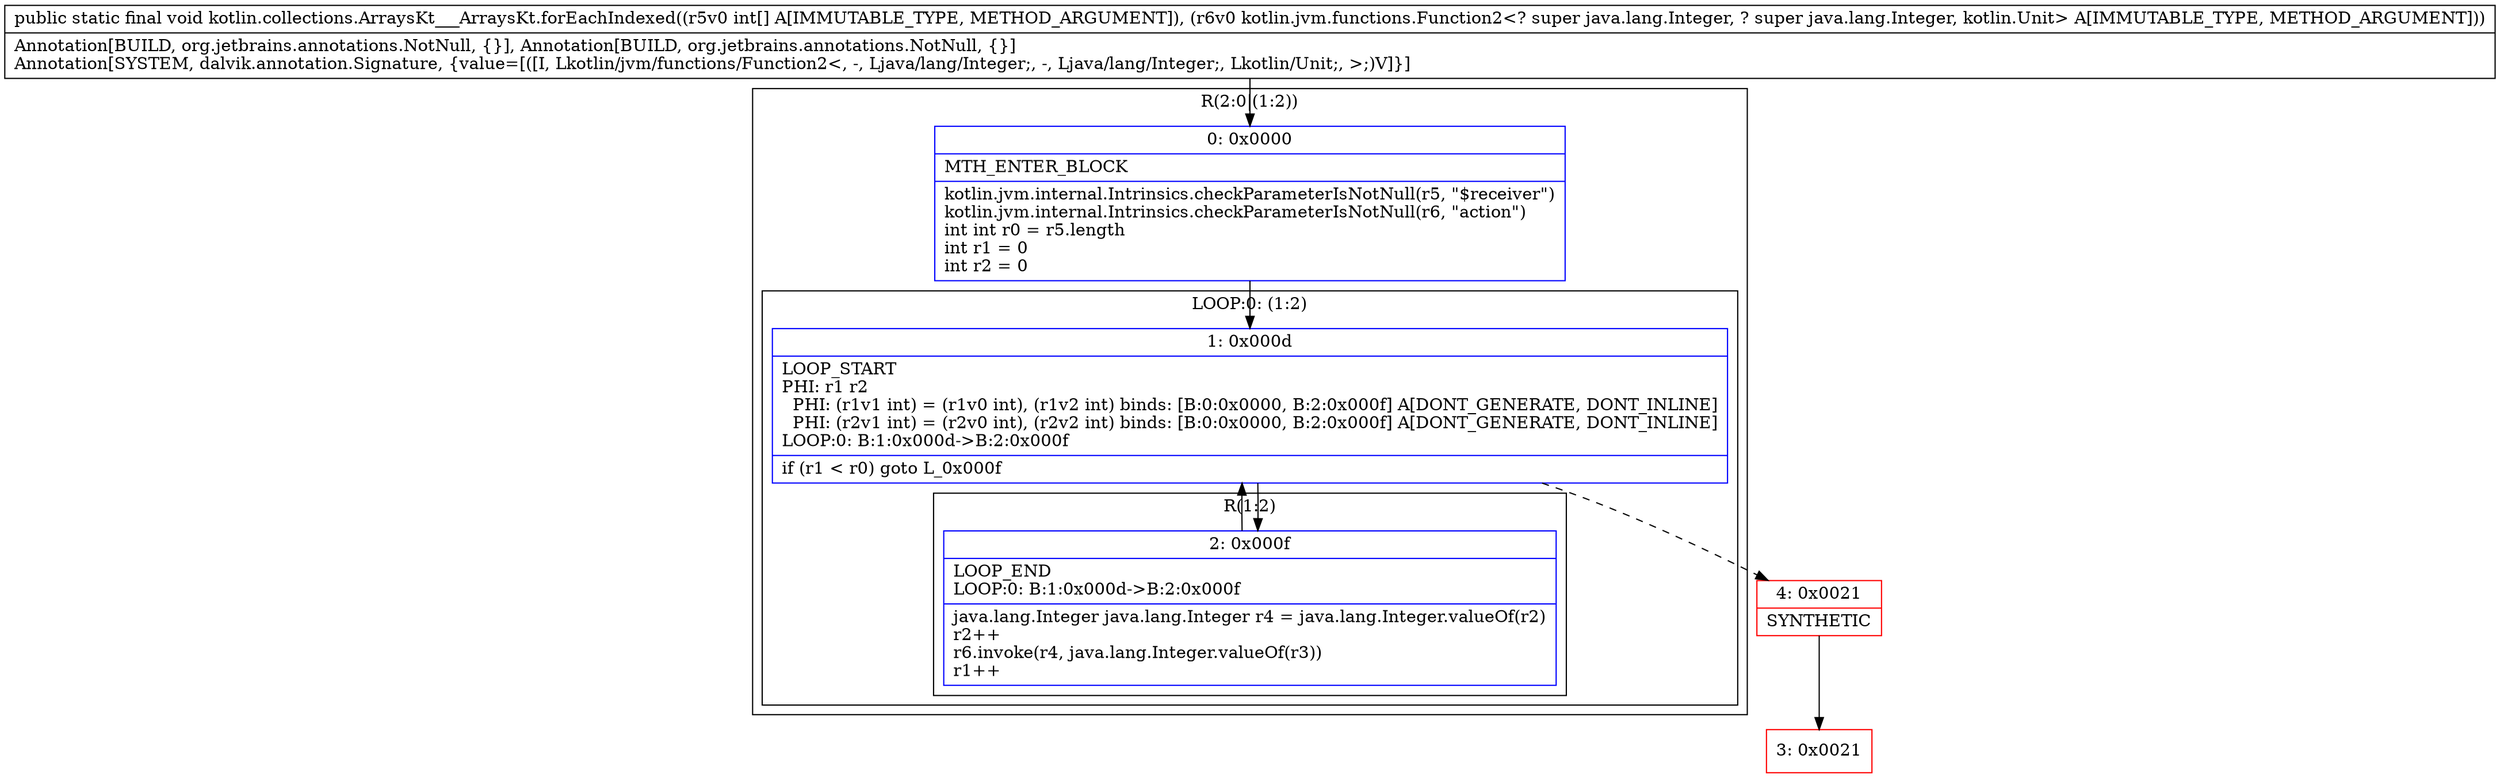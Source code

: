 digraph "CFG forkotlin.collections.ArraysKt___ArraysKt.forEachIndexed([ILkotlin\/jvm\/functions\/Function2;)V" {
subgraph cluster_Region_1448198933 {
label = "R(2:0|(1:2))";
node [shape=record,color=blue];
Node_0 [shape=record,label="{0\:\ 0x0000|MTH_ENTER_BLOCK\l|kotlin.jvm.internal.Intrinsics.checkParameterIsNotNull(r5, \"$receiver\")\lkotlin.jvm.internal.Intrinsics.checkParameterIsNotNull(r6, \"action\")\lint int r0 = r5.length\lint r1 = 0\lint r2 = 0\l}"];
subgraph cluster_LoopRegion_69682176 {
label = "LOOP:0: (1:2)";
node [shape=record,color=blue];
Node_1 [shape=record,label="{1\:\ 0x000d|LOOP_START\lPHI: r1 r2 \l  PHI: (r1v1 int) = (r1v0 int), (r1v2 int) binds: [B:0:0x0000, B:2:0x000f] A[DONT_GENERATE, DONT_INLINE]\l  PHI: (r2v1 int) = (r2v0 int), (r2v2 int) binds: [B:0:0x0000, B:2:0x000f] A[DONT_GENERATE, DONT_INLINE]\lLOOP:0: B:1:0x000d\-\>B:2:0x000f\l|if (r1 \< r0) goto L_0x000f\l}"];
subgraph cluster_Region_1313135540 {
label = "R(1:2)";
node [shape=record,color=blue];
Node_2 [shape=record,label="{2\:\ 0x000f|LOOP_END\lLOOP:0: B:1:0x000d\-\>B:2:0x000f\l|java.lang.Integer java.lang.Integer r4 = java.lang.Integer.valueOf(r2)\lr2++\lr6.invoke(r4, java.lang.Integer.valueOf(r3))\lr1++\l}"];
}
}
}
Node_3 [shape=record,color=red,label="{3\:\ 0x0021}"];
Node_4 [shape=record,color=red,label="{4\:\ 0x0021|SYNTHETIC\l}"];
MethodNode[shape=record,label="{public static final void kotlin.collections.ArraysKt___ArraysKt.forEachIndexed((r5v0 int[] A[IMMUTABLE_TYPE, METHOD_ARGUMENT]), (r6v0 kotlin.jvm.functions.Function2\<? super java.lang.Integer, ? super java.lang.Integer, kotlin.Unit\> A[IMMUTABLE_TYPE, METHOD_ARGUMENT]))  | Annotation[BUILD, org.jetbrains.annotations.NotNull, \{\}], Annotation[BUILD, org.jetbrains.annotations.NotNull, \{\}]\lAnnotation[SYSTEM, dalvik.annotation.Signature, \{value=[([I, Lkotlin\/jvm\/functions\/Function2\<, \-, Ljava\/lang\/Integer;, \-, Ljava\/lang\/Integer;, Lkotlin\/Unit;, \>;)V]\}]\l}"];
MethodNode -> Node_0;
Node_0 -> Node_1;
Node_1 -> Node_2;
Node_1 -> Node_4[style=dashed];
Node_2 -> Node_1;
Node_4 -> Node_3;
}

